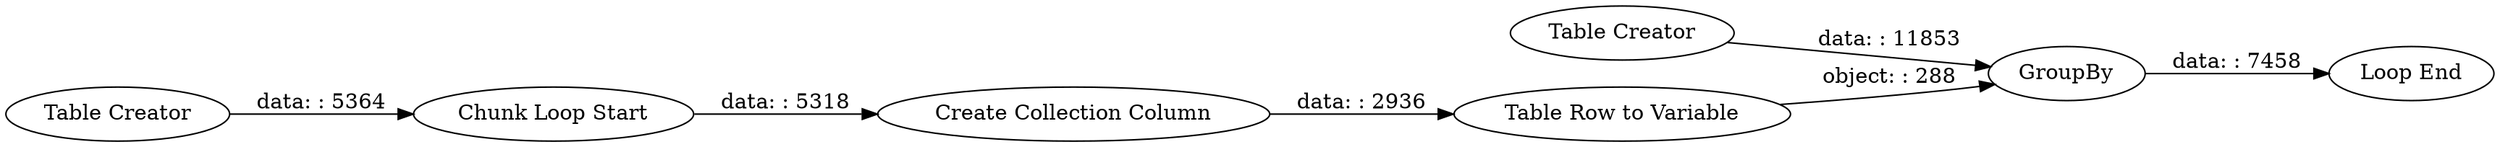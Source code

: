 digraph {
	"5841597177632979535_2539" [label="Table Creator"]
	"5841597177632979535_2542" [label="Create Collection Column"]
	"5841597177632979535_2533" [label="Table Creator"]
	"5841597177632979535_2543" [label=GroupBy]
	"5841597177632979535_2544" [label="Loop End"]
	"5841597177632979535_2545" [label="Table Row to Variable"]
	"5841597177632979535_2540" [label="Chunk Loop Start"]
	"5841597177632979535_2543" -> "5841597177632979535_2544" [label="data: : 7458"]
	"5841597177632979535_2542" -> "5841597177632979535_2545" [label="data: : 2936"]
	"5841597177632979535_2540" -> "5841597177632979535_2542" [label="data: : 5318"]
	"5841597177632979535_2545" -> "5841597177632979535_2543" [label="object: : 288"]
	"5841597177632979535_2539" -> "5841597177632979535_2543" [label="data: : 11853"]
	"5841597177632979535_2533" -> "5841597177632979535_2540" [label="data: : 5364"]
	rankdir=LR
}
